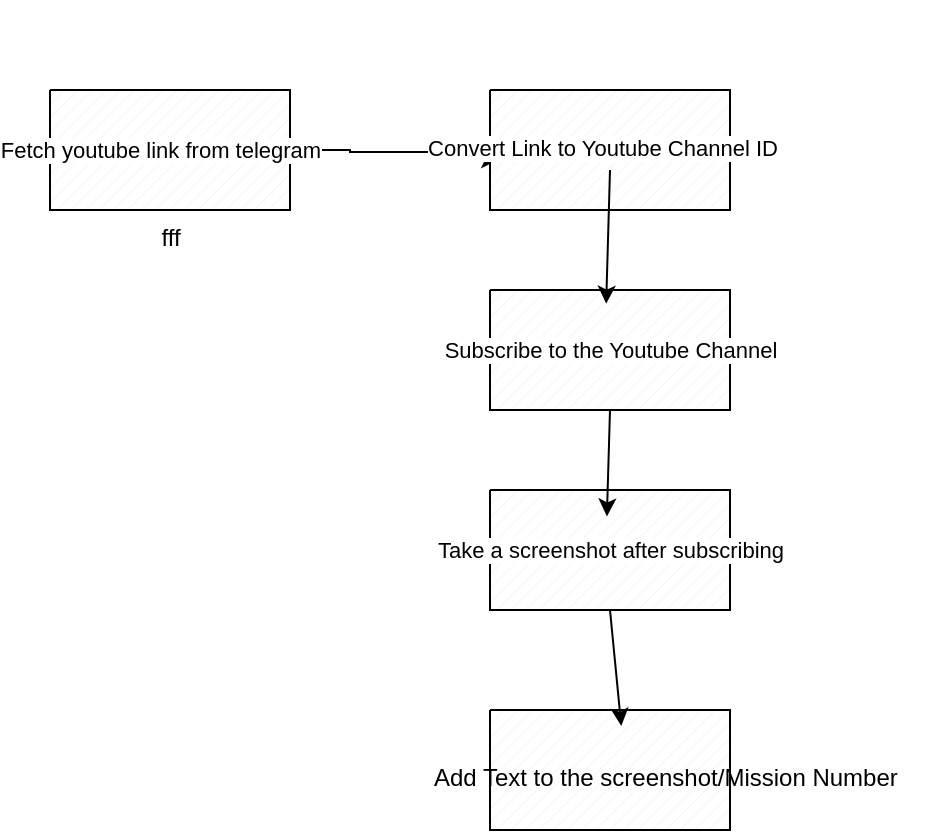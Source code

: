 <mxfile version="22.1.11" type="github">
  <diagram name="Page-1" id="bOteRWwCTngSf28FR9m2">
    <mxGraphModel dx="1050" dy="582" grid="1" gridSize="10" guides="1" tooltips="1" connect="1" arrows="1" fold="1" page="1" pageScale="1" pageWidth="850" pageHeight="1100" math="0" shadow="0">
      <root>
        <mxCell id="0" />
        <mxCell id="1" parent="0" />
        <mxCell id="A3hfyh1HQb_6AE4r2ONF-17" style="edgeStyle=orthogonalEdgeStyle;rounded=0;orthogonalLoop=1;jettySize=auto;html=1;exitX=1;exitY=0.5;exitDx=0;exitDy=0;exitPerimeter=0;" edge="1" parent="1" source="A3hfyh1HQb_6AE4r2ONF-19">
          <mxGeometry relative="1" as="geometry">
            <mxPoint x="330" y="430" as="targetPoint" />
            <Array as="points">
              <mxPoint x="260" y="430" />
              <mxPoint x="260" y="431" />
            </Array>
          </mxGeometry>
        </mxCell>
        <mxCell id="A3hfyh1HQb_6AE4r2ONF-1" value="fff" style="verticalLabelPosition=bottom;verticalAlign=top;html=1;shape=mxgraph.basic.patternFillRect;fillStyle=diag;step=5;fillStrokeWidth=0.2;fillStrokeColor=#dddddd;" vertex="1" parent="1">
          <mxGeometry x="110" y="400" width="120" height="60" as="geometry" />
        </mxCell>
        <mxCell id="A3hfyh1HQb_6AE4r2ONF-2" value="" style="verticalLabelPosition=bottom;verticalAlign=top;html=1;shape=mxgraph.basic.patternFillRect;fillStyle=diag;step=5;fillStrokeWidth=0.2;fillStrokeColor=#dddddd;" vertex="1" parent="1">
          <mxGeometry x="330" y="400" width="120" height="60" as="geometry" />
        </mxCell>
        <mxCell id="A3hfyh1HQb_6AE4r2ONF-3" value="" style="verticalLabelPosition=bottom;verticalAlign=top;html=1;shape=mxgraph.basic.patternFillRect;fillStyle=diag;step=5;fillStrokeWidth=0.2;fillStrokeColor=#dddddd;" vertex="1" parent="1">
          <mxGeometry x="330" y="500" width="120" height="60" as="geometry" />
        </mxCell>
        <mxCell id="A3hfyh1HQb_6AE4r2ONF-4" value="" style="verticalLabelPosition=bottom;verticalAlign=top;html=1;shape=mxgraph.basic.patternFillRect;fillStyle=diag;step=5;fillStrokeWidth=0.2;fillStrokeColor=#dddddd;" vertex="1" parent="1">
          <mxGeometry x="330" y="600" width="120" height="60" as="geometry" />
        </mxCell>
        <mxCell id="A3hfyh1HQb_6AE4r2ONF-6" value="" style="endArrow=classic;html=1;rounded=0;exitX=0.433;exitY=1.053;exitDx=0;exitDy=0;exitPerimeter=0;entryX=0.417;entryY=0;entryDx=0;entryDy=0;entryPerimeter=0;" edge="1" parent="1">
          <mxGeometry width="50" height="50" relative="1" as="geometry">
            <mxPoint x="390.0" y="440.0" as="sourcePoint" />
            <mxPoint x="388.08" y="506.82" as="targetPoint" />
          </mxGeometry>
        </mxCell>
        <mxCell id="A3hfyh1HQb_6AE4r2ONF-7" value="" style="endArrow=classic;html=1;rounded=0;exitX=0.5;exitY=1;exitDx=0;exitDy=0;exitPerimeter=0;entryX=0.487;entryY=0.22;entryDx=0;entryDy=0;entryPerimeter=0;" edge="1" parent="1" source="A3hfyh1HQb_6AE4r2ONF-3" target="A3hfyh1HQb_6AE4r2ONF-4">
          <mxGeometry width="50" height="50" relative="1" as="geometry">
            <mxPoint x="280" y="760" as="sourcePoint" />
            <mxPoint x="330" y="710" as="targetPoint" />
          </mxGeometry>
        </mxCell>
        <mxCell id="A3hfyh1HQb_6AE4r2ONF-10" value="Convert Link to Youtube Channel ID" style="edgeLabel;html=1;align=center;verticalAlign=middle;resizable=0;points=[];" vertex="1" connectable="0" parent="1">
          <mxGeometry x="390" y="500" as="geometry">
            <mxPoint x="-4" y="-71" as="offset" />
          </mxGeometry>
        </mxCell>
        <mxCell id="A3hfyh1HQb_6AE4r2ONF-11" value="Subscribe to the Youtube Channel" style="edgeLabel;html=1;align=center;verticalAlign=middle;resizable=0;points=[];" vertex="1" connectable="0" parent="1">
          <mxGeometry x="390" y="530" as="geometry" />
        </mxCell>
        <mxCell id="A3hfyh1HQb_6AE4r2ONF-12" value="Take a screenshot after subscribing" style="edgeLabel;html=1;align=center;verticalAlign=middle;resizable=0;points=[];" vertex="1" connectable="0" parent="1">
          <mxGeometry x="390" y="630" as="geometry" />
        </mxCell>
        <mxCell id="A3hfyh1HQb_6AE4r2ONF-13" value="" style="verticalLabelPosition=bottom;verticalAlign=top;html=1;shape=mxgraph.basic.patternFillRect;fillStyle=diag;step=5;fillStrokeWidth=0.2;fillStrokeColor=#dddddd;" vertex="1" parent="1">
          <mxGeometry x="330" y="710" width="120" height="60" as="geometry" />
        </mxCell>
        <mxCell id="A3hfyh1HQb_6AE4r2ONF-16" value="" style="endArrow=classic;html=1;rounded=0;entryX=0.547;entryY=0.133;entryDx=0;entryDy=0;entryPerimeter=0;exitX=0.5;exitY=1;exitDx=0;exitDy=0;exitPerimeter=0;" edge="1" parent="1" source="A3hfyh1HQb_6AE4r2ONF-4" target="A3hfyh1HQb_6AE4r2ONF-13">
          <mxGeometry width="50" height="50" relative="1" as="geometry">
            <mxPoint x="400" y="630" as="sourcePoint" />
            <mxPoint x="450" y="580" as="targetPoint" />
          </mxGeometry>
        </mxCell>
        <mxCell id="A3hfyh1HQb_6AE4r2ONF-19" value="Fetch youtube link from telegram" style="edgeLabel;html=1;align=center;verticalAlign=middle;resizable=1;points=[];movable=1;rotatable=1;deletable=1;editable=1;locked=0;connectable=1;" vertex="1" connectable="0" parent="1">
          <mxGeometry x="130" y="355" width="70" height="150" as="geometry" />
        </mxCell>
        <mxCell id="A3hfyh1HQb_6AE4r2ONF-23" value="Add Text to the screenshot/Mission Number" style="text;whiteSpace=wrap;html=1;" vertex="1" parent="1">
          <mxGeometry x="300" y="730" width="250" height="40" as="geometry" />
        </mxCell>
      </root>
    </mxGraphModel>
  </diagram>
</mxfile>
